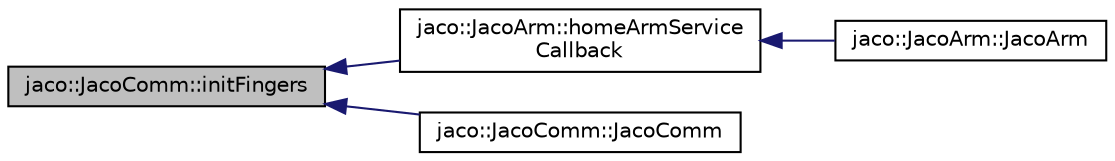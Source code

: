 digraph "jaco::JacoComm::initFingers"
{
  edge [fontname="Helvetica",fontsize="10",labelfontname="Helvetica",labelfontsize="10"];
  node [fontname="Helvetica",fontsize="10",shape=record];
  rankdir="LR";
  Node1 [label="jaco::JacoComm::initFingers",height=0.2,width=0.4,color="black", fillcolor="grey75", style="filled", fontcolor="black"];
  Node1 -> Node2 [dir="back",color="midnightblue",fontsize="10",style="solid"];
  Node2 [label="jaco::JacoArm::homeArmService\lCallback",height=0.2,width=0.4,color="black", fillcolor="white", style="filled",URL="$classjaco_1_1_jaco_arm.html#a0296802ee4994977c35532077dd28a44"];
  Node2 -> Node3 [dir="back",color="midnightblue",fontsize="10",style="solid"];
  Node3 [label="jaco::JacoArm::JacoArm",height=0.2,width=0.4,color="black", fillcolor="white", style="filled",URL="$classjaco_1_1_jaco_arm.html#ab29d25cb3b4bafdc523cbe271c801681"];
  Node1 -> Node4 [dir="back",color="midnightblue",fontsize="10",style="solid"];
  Node4 [label="jaco::JacoComm::JacoComm",height=0.2,width=0.4,color="black", fillcolor="white", style="filled",URL="$classjaco_1_1_jaco_comm.html#acdf234ee7f30cf5ead4f41beb3481521"];
}
